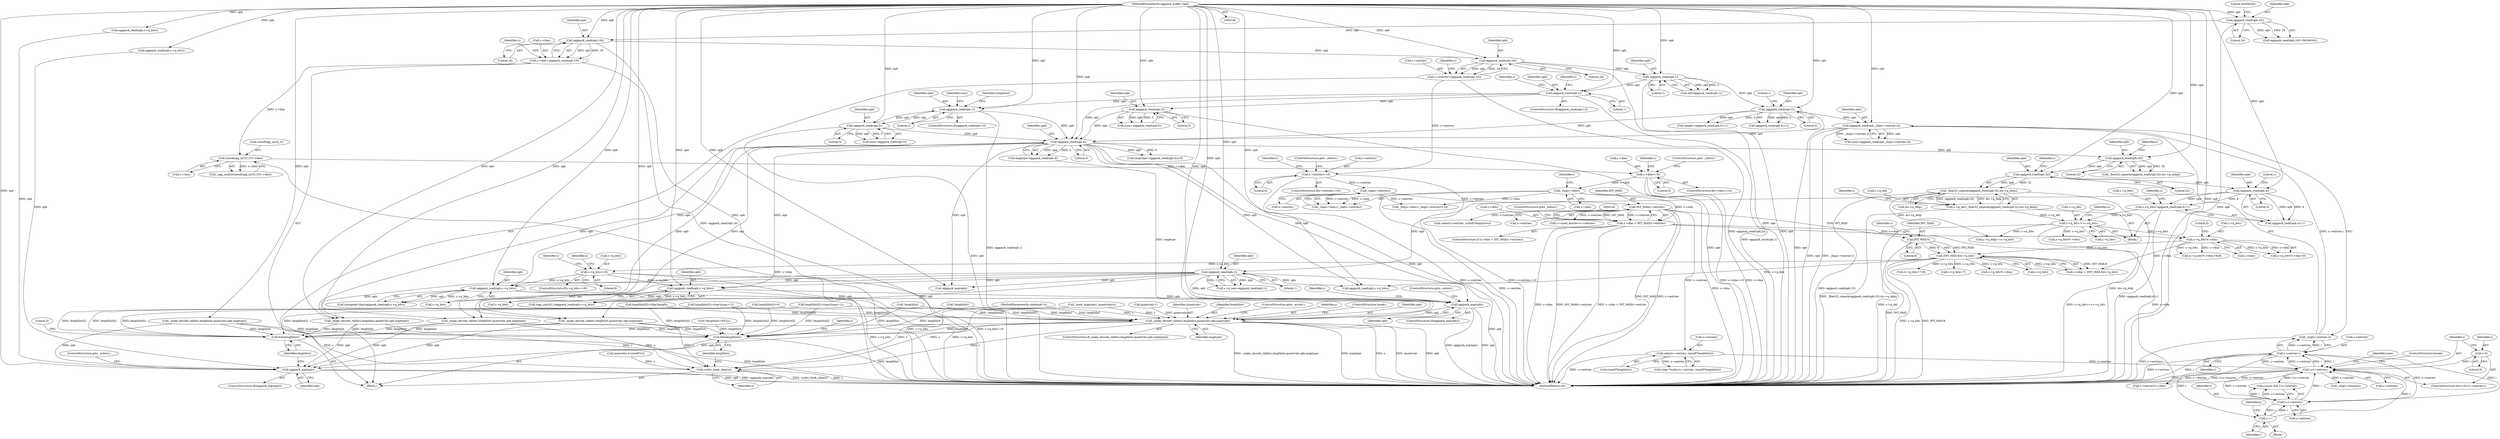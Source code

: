 digraph "0_Android_eeb4e45d5683f88488c083ecf142dc89bc3f0b47_8@pointer" {
"1000836" [label="(Call,oggpack_eop(opb))"];
"1000790" [label="(Call,oggpack_read(opb,s->q_bits))"];
"1000514" [label="(Call,oggpack_read(opb,1))"];
"1000506" [label="(Call,oggpack_read(opb,4))"];
"1000494" [label="(Call,oggpack_read(opb,32))"];
"1000482" [label="(Call,oggpack_read(opb,32))"];
"1000472" [label="(Call,oggpack_read(opb,4))"];
"1000250" [label="(Call,oggpack_read(opb,1))"];
"1000229" [label="(Call,oggpack_read(opb,1))"];
"1000185" [label="(Call,oggpack_read(opb,24))"];
"1000160" [label="(Call,oggpack_read(opb,16))"];
"1000151" [label="(Call,oggpack_read(opb,24))"];
"1000129" [label="(MethodParameterIn,oggpack_buffer *opb)"];
"1000274" [label="(Call,oggpack_read(opb,5))"];
"1000267" [label="(Call,oggpack_read(opb,1))"];
"1000341" [label="(Call,oggpack_read(opb,5))"];
"1000381" [label="(Call,oggpack_read(opb,5))"];
"1000420" [label="(Call,oggpack_read(opb,_ilog(s->entries-i)))"];
"1000422" [label="(Call,_ilog(s->entries-i))"];
"1000423" [label="(Call,s->entries-i)"];
"1000411" [label="(Call,i<s->entries)"];
"1000441" [label="(Call,i<s->entries)"];
"1000449" [label="(Call,i++)"];
"1000408" [label="(Call,i=0)"];
"1000396" [label="(Call,calloc(s->entries, sizeof(*lengthlist)))"];
"1000220" [label="(Call,INT_MAX/s->entries)"];
"1000209" [label="(Call,_ilog(s->entries))"];
"1000189" [label="(Call,s->entries<=0)"];
"1000181" [label="(Call,s->entries=oggpack_read(opb,24))"];
"1000753" [label="(Call,s->q_bits<=8)"];
"1000606" [label="(Call,(INT_MAX-8)/s->q_bits)"];
"1000607" [label="(Call,INT_MAX-8)"];
"1000592" [label="(Call,s->q_bits*s->dim)"];
"1000517" [label="(Call,s->q_del>>=s->q_bits)"];
"1000489" [label="(Call,s->q_del=_float32_unpack(oggpack_read(opb,32),&s->q_delp))"];
"1000493" [label="(Call,_float32_unpack(oggpack_read(opb,32),&s->q_delp))"];
"1000501" [label="(Call,s->q_bits=oggpack_read(opb,4)+1)"];
"1000216" [label="(Call,s->dim > INT_MAX/s->entries)"];
"1000205" [label="(Call,_ilog(s->dim))"];
"1000196" [label="(Call,s->dim<=0)"];
"1000168" [label="(Call,sizeof(ogg_int32_t)*s->dim)"];
"1000156" [label="(Call,s->dim=oggpack_read(opb,16))"];
"1000830" [label="(Call,oggpack_read(opb,s->q_bits))"];
"1000893" [label="(Call,_make_decode_table(s,lengthlist,quantvals,opb,maptype))"];
"1001157" [label="(Call,oggpack_eop(opb))"];
"1001160" [label="(Call,free(lengthlist))"];
"1001166" [label="(Call,vorbis_book_clear(s))"];
"1001168" [label="(Call,free(lengthlist))"];
"1000761" [label="(Identifier,s)"];
"1000249" [label="(ControlStructure,if(oggpack_read(opb,1)))"];
"1000494" [label="(Call,oggpack_read(opb,32))"];
"1000189" [label="(Call,s->entries<=0)"];
"1000482" [label="(Call,oggpack_read(opb,32))"];
"1000382" [label="(Identifier,opb)"];
"1000274" [label="(Call,oggpack_read(opb,5))"];
"1001159" [label="(ControlStructure,goto _eofout;)"];
"1000753" [label="(Call,s->q_bits<=8)"];
"1000515" [label="(Identifier,opb)"];
"1001158" [label="(Identifier,opb)"];
"1000509" [label="(Literal,1)"];
"1000469" [label="(Call,(maptype=oggpack_read(opb,4))>0)"];
"1000197" [label="(Call,s->dim)"];
"1000449" [label="(Call,i++)"];
"1000590" [label="(Call,(s->q_bits*s->dim+8)/8)"];
"1000898" [label="(Identifier,maptype)"];
"1000451" [label="(Call,lengthlist[i]=(char)length)"];
"1000526" [label="(Identifier,s)"];
"1000506" [label="(Call,oggpack_read(opb,4))"];
"1000884" [label="(Call,quantvals-1)"];
"1000207" [label="(Identifier,s)"];
"1000836" [label="(Call,oggpack_eop(opb))"];
"1000514" [label="(Call,oggpack_read(opb,1))"];
"1000896" [label="(Identifier,quantvals)"];
"1000230" [label="(Identifier,opb)"];
"1000191" [label="(Identifier,s)"];
"1000573" [label="(Call,_make_decode_table(s,lengthlist,quantvals,opb,maptype))"];
"1000838" [label="(ControlStructure,goto _eofout;)"];
"1000487" [label="(Identifier,s)"];
"1000495" [label="(Identifier,opb)"];
"1000187" [label="(Literal,24)"];
"1000131" [label="(Block,)"];
"1000383" [label="(Literal,5)"];
"1000470" [label="(Call,maptype=oggpack_read(opb,4))"];
"1000505" [label="(Call,oggpack_read(opb,4)+1)"];
"1000895" [label="(Identifier,lengthlist)"];
"1000899" [label="(ControlStructure,goto _errout;)"];
"1000161" [label="(Identifier,opb)"];
"1000752" [label="(ControlStructure,if(s->q_bits<=8))"];
"1000792" [label="(Call,s->q_bits)"];
"1000894" [label="(Identifier,s)"];
"1000791" [label="(Identifier,opb)"];
"1001169" [label="(Identifier,lengthlist)"];
"1000154" [label="(Literal,0x564342)"];
"1000162" [label="(Literal,16)"];
"1000608" [label="(Identifier,INT_MAX)"];
"1000314" [label="(Identifier,lengthlist)"];
"1000517" [label="(Call,s->q_del>>=s->q_bits)"];
"1000153" [label="(Literal,24)"];
"1000188" [label="(ControlStructure,if(s->entries<=0))"];
"1000900" [label="(ControlStructure,break;)"];
"1000206" [label="(Call,s->dim)"];
"1000591" [label="(Call,s->q_bits*s->dim+8)"];
"1000418" [label="(Call,num=oggpack_read(opb,_ilog(s->entries-i)))"];
"1000437" [label="(Call,j<num && i<s->entries)"];
"1000893" [label="(Call,_make_decode_table(s,lengthlist,quantvals,opb,maptype))"];
"1000502" [label="(Call,s->q_bits)"];
"1000611" [label="(Identifier,s)"];
"1000757" [label="(Literal,8)"];
"1000204" [label="(Call,_ilog(s->dim)+_ilog(s->entries))"];
"1000182" [label="(Call,s->entries)"];
"1000421" [label="(Identifier,opb)"];
"1000630" [label="(Call,(s->q_bits+7)/8)"];
"1000266" [label="(ControlStructure,if(oggpack_read(opb,1)))"];
"1000275" [label="(Identifier,opb)"];
"1000915" [label="(Call,s->q_bits*s->dim)"];
"1000205" [label="(Call,_ilog(s->dim))"];
"1001163" [label="(Literal,0)"];
"1000256" [label="(Identifier,i)"];
"1000413" [label="(Call,s->entries)"];
"1000422" [label="(Call,_ilog(s->entries-i))"];
"1000788" [label="(Call,(unsigned char)oggpack_read(opb,s->q_bits))"];
"1000483" [label="(Identifier,opb)"];
"1000150" [label="(Call,oggpack_read(opb,24)!=0x564342)"];
"1000831" [label="(Identifier,opb)"];
"1000227" [label="(Call,(int)oggpack_read(opb,1))"];
"1000450" [label="(Identifier,i)"];
"1000904" [label="(Call,s->entries*s->dim)"];
"1000216" [label="(Call,s->dim > INT_MAX/s->entries)"];
"1000493" [label="(Call,_float32_unpack(oggpack_read(opb,32),&s->q_delp))"];
"1000200" [label="(Literal,0)"];
"1000165" [label="(Identifier,s)"];
"1000246" [label="(Call,!lengthlist)"];
"1000238" [label="(Call,calloc(s->entries, sizeof(*lengthlist)))"];
"1000607" [label="(Call,INT_MAX-8)"];
"1000231" [label="(Literal,1)"];
"1000481" [label="(Call,_float32_unpack(oggpack_read(opb,32),&s->q_minp))"];
"1000222" [label="(Call,s->entries)"];
"1000499" [label="(Identifier,s)"];
"1001119" [label="(Call,oggpack_read(opb,s->q_bits))"];
"1000217" [label="(Call,s->dim)"];
"1000897" [label="(Identifier,opb)"];
"1000201" [label="(ControlStructure,goto _eofout;)"];
"1000209" [label="(Call,_ilog(s->entries))"];
"1000593" [label="(Call,s->q_bits)"];
"1000733" [label="(Call,_make_decode_table(s,lengthlist,quantvals,opb,maptype))"];
"1000799" [label="(Identifier,s)"];
"1000169" [label="(Call,sizeof(ogg_int32_t))"];
"1000160" [label="(Call,oggpack_read(opb,16))"];
"1000143" [label="(Call,memset(s,0,sizeof(*s)))"];
"1000521" [label="(Call,s->q_bits)"];
"1001166" [label="(Call,vorbis_book_clear(s))"];
"1000474" [label="(Literal,4)"];
"1000446" [label="(Block,)"];
"1000268" [label="(Identifier,opb)"];
"1000497" [label="(Call,&s->q_delp)"];
"1000130" [label="(MethodParameterIn,codebook *s)"];
"1000385" [label="(Call,s->used_entries=s->entries)"];
"1000312" [label="(Call,lengthlist[i]=0)"];
"1000835" [label="(ControlStructure,if(oggpack_eop(opb)))"];
"1000507" [label="(Identifier,opb)"];
"1000443" [label="(Call,s->entries)"];
"1000439" [label="(Identifier,j)"];
"1000685" [label="(Call,oggpack_eop(opb))"];
"1000151" [label="(Call,oggpack_read(opb,24))"];
"1000221" [label="(Identifier,INT_MAX)"];
"1000631" [label="(Call,s->q_bits+7)"];
"1000599" [label="(Literal,8)"];
"1000380" [label="(Call,oggpack_read(opb,5)+1)"];
"1000133" [label="(Call,*lengthlist=NULL)"];
"1000396" [label="(Call,calloc(s->entries, sizeof(*lengthlist)))"];
"1000193" [label="(Literal,0)"];
"1000276" [label="(Literal,5)"];
"1000407" [label="(ControlStructure,for(i=0;i<s->entries;))"];
"1000129" [label="(MethodParameterIn,oggpack_buffer *opb)"];
"1000516" [label="(Literal,1)"];
"1000411" [label="(Call,i<s->entries)"];
"1000190" [label="(Call,s->entries)"];
"1000186" [label="(Identifier,opb)"];
"1000342" [label="(Identifier,opb)"];
"1000408" [label="(Call,i=0)"];
"1000830" [label="(Call,oggpack_read(opb,s->q_bits))"];
"1000156" [label="(Call,s->dim=oggpack_read(opb,16))"];
"1000970" [label="(Call,_make_decode_table(s,lengthlist,quantvals,opb,maptype))"];
"1000419" [label="(Identifier,num)"];
"1000211" [label="(Identifier,s)"];
"1000272" [label="(Call,num=oggpack_read(opb,5))"];
"1000510" [label="(Call,s->q_seq=oggpack_read(opb,1))"];
"1000489" [label="(Call,s->q_del=_float32_unpack(oggpack_read(opb,32),&s->q_delp))"];
"1000704" [label="(Call,s->q_bits*s->dim)"];
"1000400" [label="(Call,sizeof(*lengthlist))"];
"1000198" [label="(Identifier,s)"];
"1000195" [label="(ControlStructure,if(s->dim<=0))"];
"1000210" [label="(Call,s->entries)"];
"1001160" [label="(Call,free(lengthlist))"];
"1000442" [label="(Identifier,i)"];
"1000501" [label="(Call,s->q_bits=oggpack_read(opb,4)+1)"];
"1000185" [label="(Call,oggpack_read(opb,24))"];
"1000609" [label="(Literal,8)"];
"1000203" [label="(Call,_ilog(s->dim)+_ilog(s->entries)>24)"];
"1000252" [label="(Literal,1)"];
"1000832" [label="(Call,s->q_bits)"];
"1000423" [label="(Call,s->entries-i)"];
"1000397" [label="(Call,s->entries)"];
"1000584" [label="(Call,_book_maptype1_quantvals(s))"];
"1000171" [label="(Call,s->dim)"];
"1001161" [label="(Identifier,lengthlist)"];
"1000420" [label="(Call,oggpack_read(opb,_ilog(s->entries-i)))"];
"1000503" [label="(Identifier,s)"];
"1001177" [label="(MethodReturn,int)"];
"1000496" [label="(Literal,32)"];
"1000837" [label="(Identifier,opb)"];
"1000343" [label="(Literal,5)"];
"1000828" [label="(Call,(ogg_uint16_t)oggpack_read(opb,s->q_bits))"];
"1000283" [label="(Call,lengthlist[i]=(char)(num+1))"];
"1000476" [label="(Block,)"];
"1000394" [label="(Call,(char *)calloc(s->entries, sizeof(*lengthlist)))"];
"1000220" [label="(Call,INT_MAX/s->entries)"];
"1000410" [label="(Literal,0)"];
"1000267" [label="(Call,oggpack_read(opb,1))"];
"1000465" [label="(ControlStructure,break;)"];
"1001087" [label="(Call,oggpack_read(opb,s->q_bits))"];
"1000602" [label="(Call,s->dim > (INT_MAX-8)/s->q_bits)"];
"1000157" [label="(Call,s->dim)"];
"1001156" [label="(ControlStructure,if(oggpack_eop(opb)))"];
"1000545" [label="(Call,_ilog(s->entries))"];
"1000251" [label="(Identifier,opb)"];
"1000167" [label="(Call,_ogg_malloc(sizeof(ogg_int32_t)*s->dim))"];
"1001167" [label="(Identifier,s)"];
"1000194" [label="(ControlStructure,goto _eofout;)"];
"1000196" [label="(Call,s->dim<=0)"];
"1000225" [label="(ControlStructure,goto _eofout;)"];
"1000512" [label="(Identifier,s)"];
"1000790" [label="(Call,oggpack_read(opb,s->q_bits))"];
"1000424" [label="(Call,s->entries)"];
"1000427" [label="(Identifier,i)"];
"1000754" [label="(Call,s->q_bits)"];
"1000168" [label="(Call,sizeof(ogg_int32_t)*s->dim)"];
"1001168" [label="(Call,free(lengthlist))"];
"1000152" [label="(Identifier,opb)"];
"1000441" [label="(Call,i<s->entries)"];
"1000679" [label="(Call,oggpack_read(opb,s->q_bits))"];
"1000269" [label="(Literal,1)"];
"1000610" [label="(Call,s->q_bits)"];
"1000524" [label="(Call,s->q_delp+=s->q_bits)"];
"1000339" [label="(Call,num=oggpack_read(opb,5))"];
"1000350" [label="(Call,lengthlist[i]=(char)(num+1))"];
"1000606" [label="(Call,(INT_MAX-8)/s->q_bits)"];
"1000273" [label="(Identifier,num)"];
"1000378" [label="(Call,length=oggpack_read(opb,5)+1)"];
"1000592" [label="(Call,s->q_bits*s->dim)"];
"1000472" [label="(Call,oggpack_read(opb,4))"];
"1000596" [label="(Call,s->dim)"];
"1000181" [label="(Call,s->entries=oggpack_read(opb,24))"];
"1000341" [label="(Call,oggpack_read(opb,5))"];
"1000381" [label="(Call,oggpack_read(opb,5))"];
"1000321" [label="(Identifier,s)"];
"1000384" [label="(Literal,1)"];
"1000518" [label="(Call,s->q_del)"];
"1000404" [label="(Call,!lengthlist)"];
"1000508" [label="(Literal,4)"];
"1000250" [label="(Call,oggpack_read(opb,1))"];
"1001172" [label="(Identifier,s)"];
"1000841" [label="(Identifier,s)"];
"1000484" [label="(Literal,32)"];
"1000473" [label="(Identifier,opb)"];
"1001157" [label="(Call,oggpack_eop(opb))"];
"1000412" [label="(Identifier,i)"];
"1001021" [label="(Call,_make_decode_table(s,lengthlist,quantvals,opb,maptype))"];
"1000409" [label="(Identifier,i)"];
"1000215" [label="(ControlStructure,if (s->dim > INT_MAX/s->entries))"];
"1000892" [label="(ControlStructure,if(_make_decode_table(s,lengthlist,quantvals,opb,maptype)))"];
"1000229" [label="(Call,oggpack_read(opb,1))"];
"1000490" [label="(Call,s->q_del)"];
"1000836" -> "1000835"  [label="AST: "];
"1000836" -> "1000837"  [label="CFG: "];
"1000837" -> "1000836"  [label="AST: "];
"1000838" -> "1000836"  [label="CFG: "];
"1000841" -> "1000836"  [label="CFG: "];
"1000836" -> "1001177"  [label="DDG: oggpack_eop(opb)"];
"1000836" -> "1001177"  [label="DDG: opb"];
"1000790" -> "1000836"  [label="DDG: opb"];
"1000514" -> "1000836"  [label="DDG: opb"];
"1000472" -> "1000836"  [label="DDG: opb"];
"1000830" -> "1000836"  [label="DDG: opb"];
"1000129" -> "1000836"  [label="DDG: opb"];
"1000836" -> "1000893"  [label="DDG: opb"];
"1000790" -> "1000788"  [label="AST: "];
"1000790" -> "1000792"  [label="CFG: "];
"1000791" -> "1000790"  [label="AST: "];
"1000792" -> "1000790"  [label="AST: "];
"1000788" -> "1000790"  [label="CFG: "];
"1000790" -> "1001177"  [label="DDG: s->q_bits"];
"1000790" -> "1000788"  [label="DDG: opb"];
"1000790" -> "1000788"  [label="DDG: s->q_bits"];
"1000514" -> "1000790"  [label="DDG: opb"];
"1000472" -> "1000790"  [label="DDG: opb"];
"1000129" -> "1000790"  [label="DDG: opb"];
"1000753" -> "1000790"  [label="DDG: s->q_bits"];
"1000514" -> "1000510"  [label="AST: "];
"1000514" -> "1000516"  [label="CFG: "];
"1000515" -> "1000514"  [label="AST: "];
"1000516" -> "1000514"  [label="AST: "];
"1000510" -> "1000514"  [label="CFG: "];
"1000514" -> "1001177"  [label="DDG: opb"];
"1000514" -> "1000510"  [label="DDG: opb"];
"1000514" -> "1000510"  [label="DDG: 1"];
"1000506" -> "1000514"  [label="DDG: opb"];
"1000129" -> "1000514"  [label="DDG: opb"];
"1000514" -> "1000573"  [label="DDG: opb"];
"1000514" -> "1000679"  [label="DDG: opb"];
"1000514" -> "1000685"  [label="DDG: opb"];
"1000514" -> "1000830"  [label="DDG: opb"];
"1000514" -> "1000970"  [label="DDG: opb"];
"1000514" -> "1001021"  [label="DDG: opb"];
"1000506" -> "1000505"  [label="AST: "];
"1000506" -> "1000508"  [label="CFG: "];
"1000507" -> "1000506"  [label="AST: "];
"1000508" -> "1000506"  [label="AST: "];
"1000509" -> "1000506"  [label="CFG: "];
"1000506" -> "1000501"  [label="DDG: opb"];
"1000506" -> "1000501"  [label="DDG: 4"];
"1000506" -> "1000505"  [label="DDG: opb"];
"1000506" -> "1000505"  [label="DDG: 4"];
"1000494" -> "1000506"  [label="DDG: opb"];
"1000129" -> "1000506"  [label="DDG: opb"];
"1000494" -> "1000493"  [label="AST: "];
"1000494" -> "1000496"  [label="CFG: "];
"1000495" -> "1000494"  [label="AST: "];
"1000496" -> "1000494"  [label="AST: "];
"1000499" -> "1000494"  [label="CFG: "];
"1000494" -> "1000493"  [label="DDG: opb"];
"1000494" -> "1000493"  [label="DDG: 32"];
"1000482" -> "1000494"  [label="DDG: opb"];
"1000129" -> "1000494"  [label="DDG: opb"];
"1000482" -> "1000481"  [label="AST: "];
"1000482" -> "1000484"  [label="CFG: "];
"1000483" -> "1000482"  [label="AST: "];
"1000484" -> "1000482"  [label="AST: "];
"1000487" -> "1000482"  [label="CFG: "];
"1000482" -> "1000481"  [label="DDG: opb"];
"1000482" -> "1000481"  [label="DDG: 32"];
"1000472" -> "1000482"  [label="DDG: opb"];
"1000129" -> "1000482"  [label="DDG: opb"];
"1000472" -> "1000470"  [label="AST: "];
"1000472" -> "1000474"  [label="CFG: "];
"1000473" -> "1000472"  [label="AST: "];
"1000474" -> "1000472"  [label="AST: "];
"1000470" -> "1000472"  [label="CFG: "];
"1000472" -> "1001177"  [label="DDG: opb"];
"1000472" -> "1000469"  [label="DDG: opb"];
"1000472" -> "1000469"  [label="DDG: 4"];
"1000472" -> "1000470"  [label="DDG: opb"];
"1000472" -> "1000470"  [label="DDG: 4"];
"1000250" -> "1000472"  [label="DDG: opb"];
"1000274" -> "1000472"  [label="DDG: opb"];
"1000341" -> "1000472"  [label="DDG: opb"];
"1000381" -> "1000472"  [label="DDG: opb"];
"1000420" -> "1000472"  [label="DDG: opb"];
"1000267" -> "1000472"  [label="DDG: opb"];
"1000129" -> "1000472"  [label="DDG: opb"];
"1000472" -> "1000573"  [label="DDG: opb"];
"1000472" -> "1000679"  [label="DDG: opb"];
"1000472" -> "1000685"  [label="DDG: opb"];
"1000472" -> "1000830"  [label="DDG: opb"];
"1000472" -> "1000970"  [label="DDG: opb"];
"1000472" -> "1001021"  [label="DDG: opb"];
"1000250" -> "1000249"  [label="AST: "];
"1000250" -> "1000252"  [label="CFG: "];
"1000251" -> "1000250"  [label="AST: "];
"1000252" -> "1000250"  [label="AST: "];
"1000256" -> "1000250"  [label="CFG: "];
"1000321" -> "1000250"  [label="CFG: "];
"1000250" -> "1001177"  [label="DDG: oggpack_read(opb,1)"];
"1000229" -> "1000250"  [label="DDG: opb"];
"1000129" -> "1000250"  [label="DDG: opb"];
"1000250" -> "1000267"  [label="DDG: opb"];
"1000250" -> "1000341"  [label="DDG: opb"];
"1000229" -> "1000227"  [label="AST: "];
"1000229" -> "1000231"  [label="CFG: "];
"1000230" -> "1000229"  [label="AST: "];
"1000231" -> "1000229"  [label="AST: "];
"1000227" -> "1000229"  [label="CFG: "];
"1000229" -> "1001177"  [label="DDG: opb"];
"1000229" -> "1000227"  [label="DDG: opb"];
"1000229" -> "1000227"  [label="DDG: 1"];
"1000185" -> "1000229"  [label="DDG: opb"];
"1000129" -> "1000229"  [label="DDG: opb"];
"1000229" -> "1000381"  [label="DDG: opb"];
"1000185" -> "1000181"  [label="AST: "];
"1000185" -> "1000187"  [label="CFG: "];
"1000186" -> "1000185"  [label="AST: "];
"1000187" -> "1000185"  [label="AST: "];
"1000181" -> "1000185"  [label="CFG: "];
"1000185" -> "1001177"  [label="DDG: opb"];
"1000185" -> "1000181"  [label="DDG: opb"];
"1000185" -> "1000181"  [label="DDG: 24"];
"1000160" -> "1000185"  [label="DDG: opb"];
"1000129" -> "1000185"  [label="DDG: opb"];
"1000160" -> "1000156"  [label="AST: "];
"1000160" -> "1000162"  [label="CFG: "];
"1000161" -> "1000160"  [label="AST: "];
"1000162" -> "1000160"  [label="AST: "];
"1000156" -> "1000160"  [label="CFG: "];
"1000160" -> "1001177"  [label="DDG: opb"];
"1000160" -> "1000156"  [label="DDG: opb"];
"1000160" -> "1000156"  [label="DDG: 16"];
"1000151" -> "1000160"  [label="DDG: opb"];
"1000129" -> "1000160"  [label="DDG: opb"];
"1000151" -> "1000150"  [label="AST: "];
"1000151" -> "1000153"  [label="CFG: "];
"1000152" -> "1000151"  [label="AST: "];
"1000153" -> "1000151"  [label="AST: "];
"1000154" -> "1000151"  [label="CFG: "];
"1000151" -> "1001177"  [label="DDG: opb"];
"1000151" -> "1000150"  [label="DDG: opb"];
"1000151" -> "1000150"  [label="DDG: 24"];
"1000129" -> "1000151"  [label="DDG: opb"];
"1000129" -> "1000128"  [label="AST: "];
"1000129" -> "1001177"  [label="DDG: opb"];
"1000129" -> "1000267"  [label="DDG: opb"];
"1000129" -> "1000274"  [label="DDG: opb"];
"1000129" -> "1000341"  [label="DDG: opb"];
"1000129" -> "1000381"  [label="DDG: opb"];
"1000129" -> "1000420"  [label="DDG: opb"];
"1000129" -> "1000573"  [label="DDG: opb"];
"1000129" -> "1000679"  [label="DDG: opb"];
"1000129" -> "1000685"  [label="DDG: opb"];
"1000129" -> "1000733"  [label="DDG: opb"];
"1000129" -> "1000830"  [label="DDG: opb"];
"1000129" -> "1000893"  [label="DDG: opb"];
"1000129" -> "1000970"  [label="DDG: opb"];
"1000129" -> "1001021"  [label="DDG: opb"];
"1000129" -> "1001087"  [label="DDG: opb"];
"1000129" -> "1001119"  [label="DDG: opb"];
"1000129" -> "1001157"  [label="DDG: opb"];
"1000274" -> "1000272"  [label="AST: "];
"1000274" -> "1000276"  [label="CFG: "];
"1000275" -> "1000274"  [label="AST: "];
"1000276" -> "1000274"  [label="AST: "];
"1000272" -> "1000274"  [label="CFG: "];
"1000274" -> "1001177"  [label="DDG: opb"];
"1000274" -> "1000267"  [label="DDG: opb"];
"1000274" -> "1000272"  [label="DDG: opb"];
"1000274" -> "1000272"  [label="DDG: 5"];
"1000267" -> "1000274"  [label="DDG: opb"];
"1000267" -> "1000266"  [label="AST: "];
"1000267" -> "1000269"  [label="CFG: "];
"1000268" -> "1000267"  [label="AST: "];
"1000269" -> "1000267"  [label="AST: "];
"1000273" -> "1000267"  [label="CFG: "];
"1000314" -> "1000267"  [label="CFG: "];
"1000267" -> "1001177"  [label="DDG: oggpack_read(opb,1)"];
"1000341" -> "1000339"  [label="AST: "];
"1000341" -> "1000343"  [label="CFG: "];
"1000342" -> "1000341"  [label="AST: "];
"1000343" -> "1000341"  [label="AST: "];
"1000339" -> "1000341"  [label="CFG: "];
"1000341" -> "1001177"  [label="DDG: opb"];
"1000341" -> "1000339"  [label="DDG: opb"];
"1000341" -> "1000339"  [label="DDG: 5"];
"1000381" -> "1000380"  [label="AST: "];
"1000381" -> "1000383"  [label="CFG: "];
"1000382" -> "1000381"  [label="AST: "];
"1000383" -> "1000381"  [label="AST: "];
"1000384" -> "1000381"  [label="CFG: "];
"1000381" -> "1001177"  [label="DDG: opb"];
"1000381" -> "1000378"  [label="DDG: opb"];
"1000381" -> "1000378"  [label="DDG: 5"];
"1000381" -> "1000380"  [label="DDG: opb"];
"1000381" -> "1000380"  [label="DDG: 5"];
"1000381" -> "1000420"  [label="DDG: opb"];
"1000420" -> "1000418"  [label="AST: "];
"1000420" -> "1000422"  [label="CFG: "];
"1000421" -> "1000420"  [label="AST: "];
"1000422" -> "1000420"  [label="AST: "];
"1000418" -> "1000420"  [label="CFG: "];
"1000420" -> "1001177"  [label="DDG: _ilog(s->entries-i)"];
"1000420" -> "1001177"  [label="DDG: opb"];
"1000420" -> "1000418"  [label="DDG: opb"];
"1000420" -> "1000418"  [label="DDG: _ilog(s->entries-i)"];
"1000422" -> "1000420"  [label="DDG: s->entries-i"];
"1000422" -> "1000423"  [label="CFG: "];
"1000423" -> "1000422"  [label="AST: "];
"1000422" -> "1001177"  [label="DDG: s->entries-i"];
"1000423" -> "1000422"  [label="DDG: s->entries"];
"1000423" -> "1000422"  [label="DDG: i"];
"1000423" -> "1000427"  [label="CFG: "];
"1000424" -> "1000423"  [label="AST: "];
"1000427" -> "1000423"  [label="AST: "];
"1000423" -> "1001177"  [label="DDG: i"];
"1000423" -> "1001177"  [label="DDG: s->entries"];
"1000423" -> "1000411"  [label="DDG: i"];
"1000423" -> "1000411"  [label="DDG: s->entries"];
"1000411" -> "1000423"  [label="DDG: s->entries"];
"1000411" -> "1000423"  [label="DDG: i"];
"1000423" -> "1000441"  [label="DDG: i"];
"1000423" -> "1000441"  [label="DDG: s->entries"];
"1000423" -> "1000449"  [label="DDG: i"];
"1000411" -> "1000407"  [label="AST: "];
"1000411" -> "1000413"  [label="CFG: "];
"1000412" -> "1000411"  [label="AST: "];
"1000413" -> "1000411"  [label="AST: "];
"1000419" -> "1000411"  [label="CFG: "];
"1000465" -> "1000411"  [label="CFG: "];
"1000411" -> "1001177"  [label="DDG: i<s->entries"];
"1000411" -> "1001177"  [label="DDG: i"];
"1000411" -> "1001177"  [label="DDG: s->entries"];
"1000441" -> "1000411"  [label="DDG: i"];
"1000441" -> "1000411"  [label="DDG: s->entries"];
"1000408" -> "1000411"  [label="DDG: i"];
"1000449" -> "1000411"  [label="DDG: i"];
"1000396" -> "1000411"  [label="DDG: s->entries"];
"1000411" -> "1000437"  [label="DDG: i<s->entries"];
"1000411" -> "1000545"  [label="DDG: s->entries"];
"1000411" -> "1000904"  [label="DDG: s->entries"];
"1000441" -> "1000437"  [label="AST: "];
"1000441" -> "1000443"  [label="CFG: "];
"1000442" -> "1000441"  [label="AST: "];
"1000443" -> "1000441"  [label="AST: "];
"1000437" -> "1000441"  [label="CFG: "];
"1000441" -> "1000437"  [label="DDG: i"];
"1000441" -> "1000437"  [label="DDG: s->entries"];
"1000449" -> "1000441"  [label="DDG: i"];
"1000441" -> "1000449"  [label="DDG: i"];
"1000449" -> "1000446"  [label="AST: "];
"1000449" -> "1000450"  [label="CFG: "];
"1000450" -> "1000449"  [label="AST: "];
"1000439" -> "1000449"  [label="CFG: "];
"1000408" -> "1000407"  [label="AST: "];
"1000408" -> "1000410"  [label="CFG: "];
"1000409" -> "1000408"  [label="AST: "];
"1000410" -> "1000408"  [label="AST: "];
"1000412" -> "1000408"  [label="CFG: "];
"1000396" -> "1000394"  [label="AST: "];
"1000396" -> "1000400"  [label="CFG: "];
"1000397" -> "1000396"  [label="AST: "];
"1000400" -> "1000396"  [label="AST: "];
"1000394" -> "1000396"  [label="CFG: "];
"1000396" -> "1001177"  [label="DDG: s->entries"];
"1000396" -> "1000394"  [label="DDG: s->entries"];
"1000220" -> "1000396"  [label="DDG: s->entries"];
"1000220" -> "1000216"  [label="AST: "];
"1000220" -> "1000222"  [label="CFG: "];
"1000221" -> "1000220"  [label="AST: "];
"1000222" -> "1000220"  [label="AST: "];
"1000216" -> "1000220"  [label="CFG: "];
"1000220" -> "1001177"  [label="DDG: INT_MAX"];
"1000220" -> "1001177"  [label="DDG: s->entries"];
"1000220" -> "1000216"  [label="DDG: INT_MAX"];
"1000220" -> "1000216"  [label="DDG: s->entries"];
"1000209" -> "1000220"  [label="DDG: s->entries"];
"1000220" -> "1000238"  [label="DDG: s->entries"];
"1000220" -> "1000385"  [label="DDG: s->entries"];
"1000220" -> "1000607"  [label="DDG: INT_MAX"];
"1000209" -> "1000204"  [label="AST: "];
"1000209" -> "1000210"  [label="CFG: "];
"1000210" -> "1000209"  [label="AST: "];
"1000204" -> "1000209"  [label="CFG: "];
"1000209" -> "1001177"  [label="DDG: s->entries"];
"1000209" -> "1000203"  [label="DDG: s->entries"];
"1000209" -> "1000204"  [label="DDG: s->entries"];
"1000189" -> "1000209"  [label="DDG: s->entries"];
"1000189" -> "1000188"  [label="AST: "];
"1000189" -> "1000193"  [label="CFG: "];
"1000190" -> "1000189"  [label="AST: "];
"1000193" -> "1000189"  [label="AST: "];
"1000194" -> "1000189"  [label="CFG: "];
"1000198" -> "1000189"  [label="CFG: "];
"1000189" -> "1001177"  [label="DDG: s->entries"];
"1000189" -> "1001177"  [label="DDG: s->entries<=0"];
"1000181" -> "1000189"  [label="DDG: s->entries"];
"1000181" -> "1000131"  [label="AST: "];
"1000182" -> "1000181"  [label="AST: "];
"1000191" -> "1000181"  [label="CFG: "];
"1000181" -> "1001177"  [label="DDG: oggpack_read(opb,24)"];
"1000753" -> "1000752"  [label="AST: "];
"1000753" -> "1000757"  [label="CFG: "];
"1000754" -> "1000753"  [label="AST: "];
"1000757" -> "1000753"  [label="AST: "];
"1000761" -> "1000753"  [label="CFG: "];
"1000799" -> "1000753"  [label="CFG: "];
"1000753" -> "1001177"  [label="DDG: s->q_bits"];
"1000753" -> "1001177"  [label="DDG: s->q_bits<=8"];
"1000606" -> "1000753"  [label="DDG: s->q_bits"];
"1000753" -> "1000830"  [label="DDG: s->q_bits"];
"1000606" -> "1000602"  [label="AST: "];
"1000606" -> "1000610"  [label="CFG: "];
"1000607" -> "1000606"  [label="AST: "];
"1000610" -> "1000606"  [label="AST: "];
"1000602" -> "1000606"  [label="CFG: "];
"1000606" -> "1001177"  [label="DDG: INT_MAX-8"];
"1000606" -> "1001177"  [label="DDG: s->q_bits"];
"1000606" -> "1000602"  [label="DDG: INT_MAX-8"];
"1000606" -> "1000602"  [label="DDG: s->q_bits"];
"1000607" -> "1000606"  [label="DDG: INT_MAX"];
"1000607" -> "1000606"  [label="DDG: 8"];
"1000592" -> "1000606"  [label="DDG: s->q_bits"];
"1000606" -> "1000630"  [label="DDG: s->q_bits"];
"1000606" -> "1000631"  [label="DDG: s->q_bits"];
"1000606" -> "1000679"  [label="DDG: s->q_bits"];
"1000606" -> "1000704"  [label="DDG: s->q_bits"];
"1000607" -> "1000609"  [label="CFG: "];
"1000608" -> "1000607"  [label="AST: "];
"1000609" -> "1000607"  [label="AST: "];
"1000611" -> "1000607"  [label="CFG: "];
"1000607" -> "1001177"  [label="DDG: INT_MAX"];
"1000592" -> "1000591"  [label="AST: "];
"1000592" -> "1000596"  [label="CFG: "];
"1000593" -> "1000592"  [label="AST: "];
"1000596" -> "1000592"  [label="AST: "];
"1000599" -> "1000592"  [label="CFG: "];
"1000592" -> "1000590"  [label="DDG: s->q_bits"];
"1000592" -> "1000590"  [label="DDG: s->dim"];
"1000592" -> "1000591"  [label="DDG: s->q_bits"];
"1000592" -> "1000591"  [label="DDG: s->dim"];
"1000517" -> "1000592"  [label="DDG: s->q_bits"];
"1000216" -> "1000592"  [label="DDG: s->dim"];
"1000592" -> "1000602"  [label="DDG: s->dim"];
"1000517" -> "1000476"  [label="AST: "];
"1000517" -> "1000521"  [label="CFG: "];
"1000518" -> "1000517"  [label="AST: "];
"1000521" -> "1000517"  [label="AST: "];
"1000526" -> "1000517"  [label="CFG: "];
"1000517" -> "1001177"  [label="DDG: s->q_del"];
"1000517" -> "1001177"  [label="DDG: s->q_del>>=s->q_bits"];
"1000489" -> "1000517"  [label="DDG: s->q_del"];
"1000501" -> "1000517"  [label="DDG: s->q_bits"];
"1000517" -> "1000524"  [label="DDG: s->q_bits"];
"1000517" -> "1000915"  [label="DDG: s->q_bits"];
"1000489" -> "1000476"  [label="AST: "];
"1000489" -> "1000493"  [label="CFG: "];
"1000490" -> "1000489"  [label="AST: "];
"1000493" -> "1000489"  [label="AST: "];
"1000503" -> "1000489"  [label="CFG: "];
"1000489" -> "1001177"  [label="DDG: _float32_unpack(oggpack_read(opb,32),&s->q_delp)"];
"1000493" -> "1000489"  [label="DDG: oggpack_read(opb,32)"];
"1000493" -> "1000489"  [label="DDG: &s->q_delp"];
"1000493" -> "1000497"  [label="CFG: "];
"1000497" -> "1000493"  [label="AST: "];
"1000493" -> "1001177"  [label="DDG: oggpack_read(opb,32)"];
"1000493" -> "1001177"  [label="DDG: &s->q_delp"];
"1000493" -> "1000524"  [label="DDG: &s->q_delp"];
"1000501" -> "1000476"  [label="AST: "];
"1000501" -> "1000505"  [label="CFG: "];
"1000502" -> "1000501"  [label="AST: "];
"1000505" -> "1000501"  [label="AST: "];
"1000512" -> "1000501"  [label="CFG: "];
"1000501" -> "1001177"  [label="DDG: oggpack_read(opb,4)+1"];
"1000216" -> "1000215"  [label="AST: "];
"1000217" -> "1000216"  [label="AST: "];
"1000225" -> "1000216"  [label="CFG: "];
"1000228" -> "1000216"  [label="CFG: "];
"1000216" -> "1001177"  [label="DDG: s->dim > INT_MAX/s->entries"];
"1000216" -> "1001177"  [label="DDG: s->dim"];
"1000216" -> "1001177"  [label="DDG: INT_MAX/s->entries"];
"1000205" -> "1000216"  [label="DDG: s->dim"];
"1000216" -> "1000904"  [label="DDG: s->dim"];
"1000205" -> "1000204"  [label="AST: "];
"1000205" -> "1000206"  [label="CFG: "];
"1000206" -> "1000205"  [label="AST: "];
"1000211" -> "1000205"  [label="CFG: "];
"1000205" -> "1001177"  [label="DDG: s->dim"];
"1000205" -> "1000203"  [label="DDG: s->dim"];
"1000205" -> "1000204"  [label="DDG: s->dim"];
"1000196" -> "1000205"  [label="DDG: s->dim"];
"1000196" -> "1000195"  [label="AST: "];
"1000196" -> "1000200"  [label="CFG: "];
"1000197" -> "1000196"  [label="AST: "];
"1000200" -> "1000196"  [label="AST: "];
"1000201" -> "1000196"  [label="CFG: "];
"1000207" -> "1000196"  [label="CFG: "];
"1000196" -> "1001177"  [label="DDG: s->dim"];
"1000196" -> "1001177"  [label="DDG: s->dim<=0"];
"1000168" -> "1000196"  [label="DDG: s->dim"];
"1000168" -> "1000167"  [label="AST: "];
"1000168" -> "1000171"  [label="CFG: "];
"1000169" -> "1000168"  [label="AST: "];
"1000171" -> "1000168"  [label="AST: "];
"1000167" -> "1000168"  [label="CFG: "];
"1000168" -> "1001177"  [label="DDG: s->dim"];
"1000168" -> "1000167"  [label="DDG: s->dim"];
"1000156" -> "1000168"  [label="DDG: s->dim"];
"1000156" -> "1000131"  [label="AST: "];
"1000157" -> "1000156"  [label="AST: "];
"1000165" -> "1000156"  [label="CFG: "];
"1000156" -> "1001177"  [label="DDG: oggpack_read(opb,16)"];
"1000830" -> "1000828"  [label="AST: "];
"1000830" -> "1000832"  [label="CFG: "];
"1000831" -> "1000830"  [label="AST: "];
"1000832" -> "1000830"  [label="AST: "];
"1000828" -> "1000830"  [label="CFG: "];
"1000830" -> "1001177"  [label="DDG: s->q_bits"];
"1000830" -> "1000828"  [label="DDG: opb"];
"1000830" -> "1000828"  [label="DDG: s->q_bits"];
"1000893" -> "1000892"  [label="AST: "];
"1000893" -> "1000898"  [label="CFG: "];
"1000894" -> "1000893"  [label="AST: "];
"1000895" -> "1000893"  [label="AST: "];
"1000896" -> "1000893"  [label="AST: "];
"1000897" -> "1000893"  [label="AST: "];
"1000898" -> "1000893"  [label="AST: "];
"1000899" -> "1000893"  [label="CFG: "];
"1000900" -> "1000893"  [label="CFG: "];
"1000893" -> "1001177"  [label="DDG: opb"];
"1000893" -> "1001177"  [label="DDG: _make_decode_table(s,lengthlist,quantvals,opb,maptype)"];
"1000893" -> "1001177"  [label="DDG: maptype"];
"1000893" -> "1001177"  [label="DDG: s"];
"1000893" -> "1001177"  [label="DDG: quantvals"];
"1000584" -> "1000893"  [label="DDG: s"];
"1000130" -> "1000893"  [label="DDG: s"];
"1000404" -> "1000893"  [label="DDG: lengthlist"];
"1000350" -> "1000893"  [label="DDG: lengthlist[i]"];
"1000283" -> "1000893"  [label="DDG: lengthlist[i]"];
"1000312" -> "1000893"  [label="DDG: lengthlist[i]"];
"1000451" -> "1000893"  [label="DDG: lengthlist[i]"];
"1000246" -> "1000893"  [label="DDG: lengthlist"];
"1000884" -> "1000893"  [label="DDG: quantvals"];
"1000470" -> "1000893"  [label="DDG: maptype"];
"1000893" -> "1001157"  [label="DDG: opb"];
"1000893" -> "1001160"  [label="DDG: lengthlist"];
"1000893" -> "1001166"  [label="DDG: s"];
"1000893" -> "1001168"  [label="DDG: lengthlist"];
"1001157" -> "1001156"  [label="AST: "];
"1001157" -> "1001158"  [label="CFG: "];
"1001158" -> "1001157"  [label="AST: "];
"1001159" -> "1001157"  [label="CFG: "];
"1001161" -> "1001157"  [label="CFG: "];
"1001157" -> "1001177"  [label="DDG: opb"];
"1001157" -> "1001177"  [label="DDG: oggpack_eop(opb)"];
"1000573" -> "1001157"  [label="DDG: opb"];
"1001087" -> "1001157"  [label="DDG: opb"];
"1000970" -> "1001157"  [label="DDG: opb"];
"1000733" -> "1001157"  [label="DDG: opb"];
"1001119" -> "1001157"  [label="DDG: opb"];
"1001021" -> "1001157"  [label="DDG: opb"];
"1001160" -> "1000131"  [label="AST: "];
"1001160" -> "1001161"  [label="CFG: "];
"1001161" -> "1001160"  [label="AST: "];
"1001163" -> "1001160"  [label="CFG: "];
"1001160" -> "1001177"  [label="DDG: lengthlist"];
"1000573" -> "1001160"  [label="DDG: lengthlist"];
"1000970" -> "1001160"  [label="DDG: lengthlist"];
"1000283" -> "1001160"  [label="DDG: lengthlist[i]"];
"1000312" -> "1001160"  [label="DDG: lengthlist[i]"];
"1000451" -> "1001160"  [label="DDG: lengthlist[i]"];
"1001021" -> "1001160"  [label="DDG: lengthlist"];
"1000733" -> "1001160"  [label="DDG: lengthlist"];
"1000350" -> "1001160"  [label="DDG: lengthlist[i]"];
"1001166" -> "1000131"  [label="AST: "];
"1001166" -> "1001167"  [label="CFG: "];
"1001167" -> "1001166"  [label="AST: "];
"1001169" -> "1001166"  [label="CFG: "];
"1001166" -> "1001177"  [label="DDG: vorbis_book_clear(s)"];
"1001166" -> "1001177"  [label="DDG: s"];
"1000733" -> "1001166"  [label="DDG: s"];
"1000143" -> "1001166"  [label="DDG: s"];
"1000970" -> "1001166"  [label="DDG: s"];
"1001021" -> "1001166"  [label="DDG: s"];
"1000584" -> "1001166"  [label="DDG: s"];
"1000573" -> "1001166"  [label="DDG: s"];
"1000130" -> "1001166"  [label="DDG: s"];
"1001168" -> "1000131"  [label="AST: "];
"1001168" -> "1001169"  [label="CFG: "];
"1001169" -> "1001168"  [label="AST: "];
"1001172" -> "1001168"  [label="CFG: "];
"1001168" -> "1001177"  [label="DDG: lengthlist"];
"1000573" -> "1001168"  [label="DDG: lengthlist"];
"1000970" -> "1001168"  [label="DDG: lengthlist"];
"1000404" -> "1001168"  [label="DDG: lengthlist"];
"1000283" -> "1001168"  [label="DDG: lengthlist[i]"];
"1000312" -> "1001168"  [label="DDG: lengthlist[i]"];
"1000133" -> "1001168"  [label="DDG: lengthlist"];
"1000451" -> "1001168"  [label="DDG: lengthlist[i]"];
"1001021" -> "1001168"  [label="DDG: lengthlist"];
"1000246" -> "1001168"  [label="DDG: lengthlist"];
"1000733" -> "1001168"  [label="DDG: lengthlist"];
"1000350" -> "1001168"  [label="DDG: lengthlist[i]"];
}
